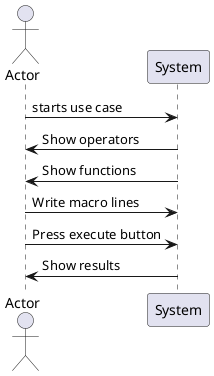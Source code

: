 @startuml LANG05.1_macro_window_analysis.png

actor Actor
  participant System

  Actor -> System : starts use case
  System -> Actor : Show operators
  System -> Actor : Show functions
  Actor -> System : Write macro lines
  Actor -> System : Press execute button
  System -> Actor : Show results

@enduml
